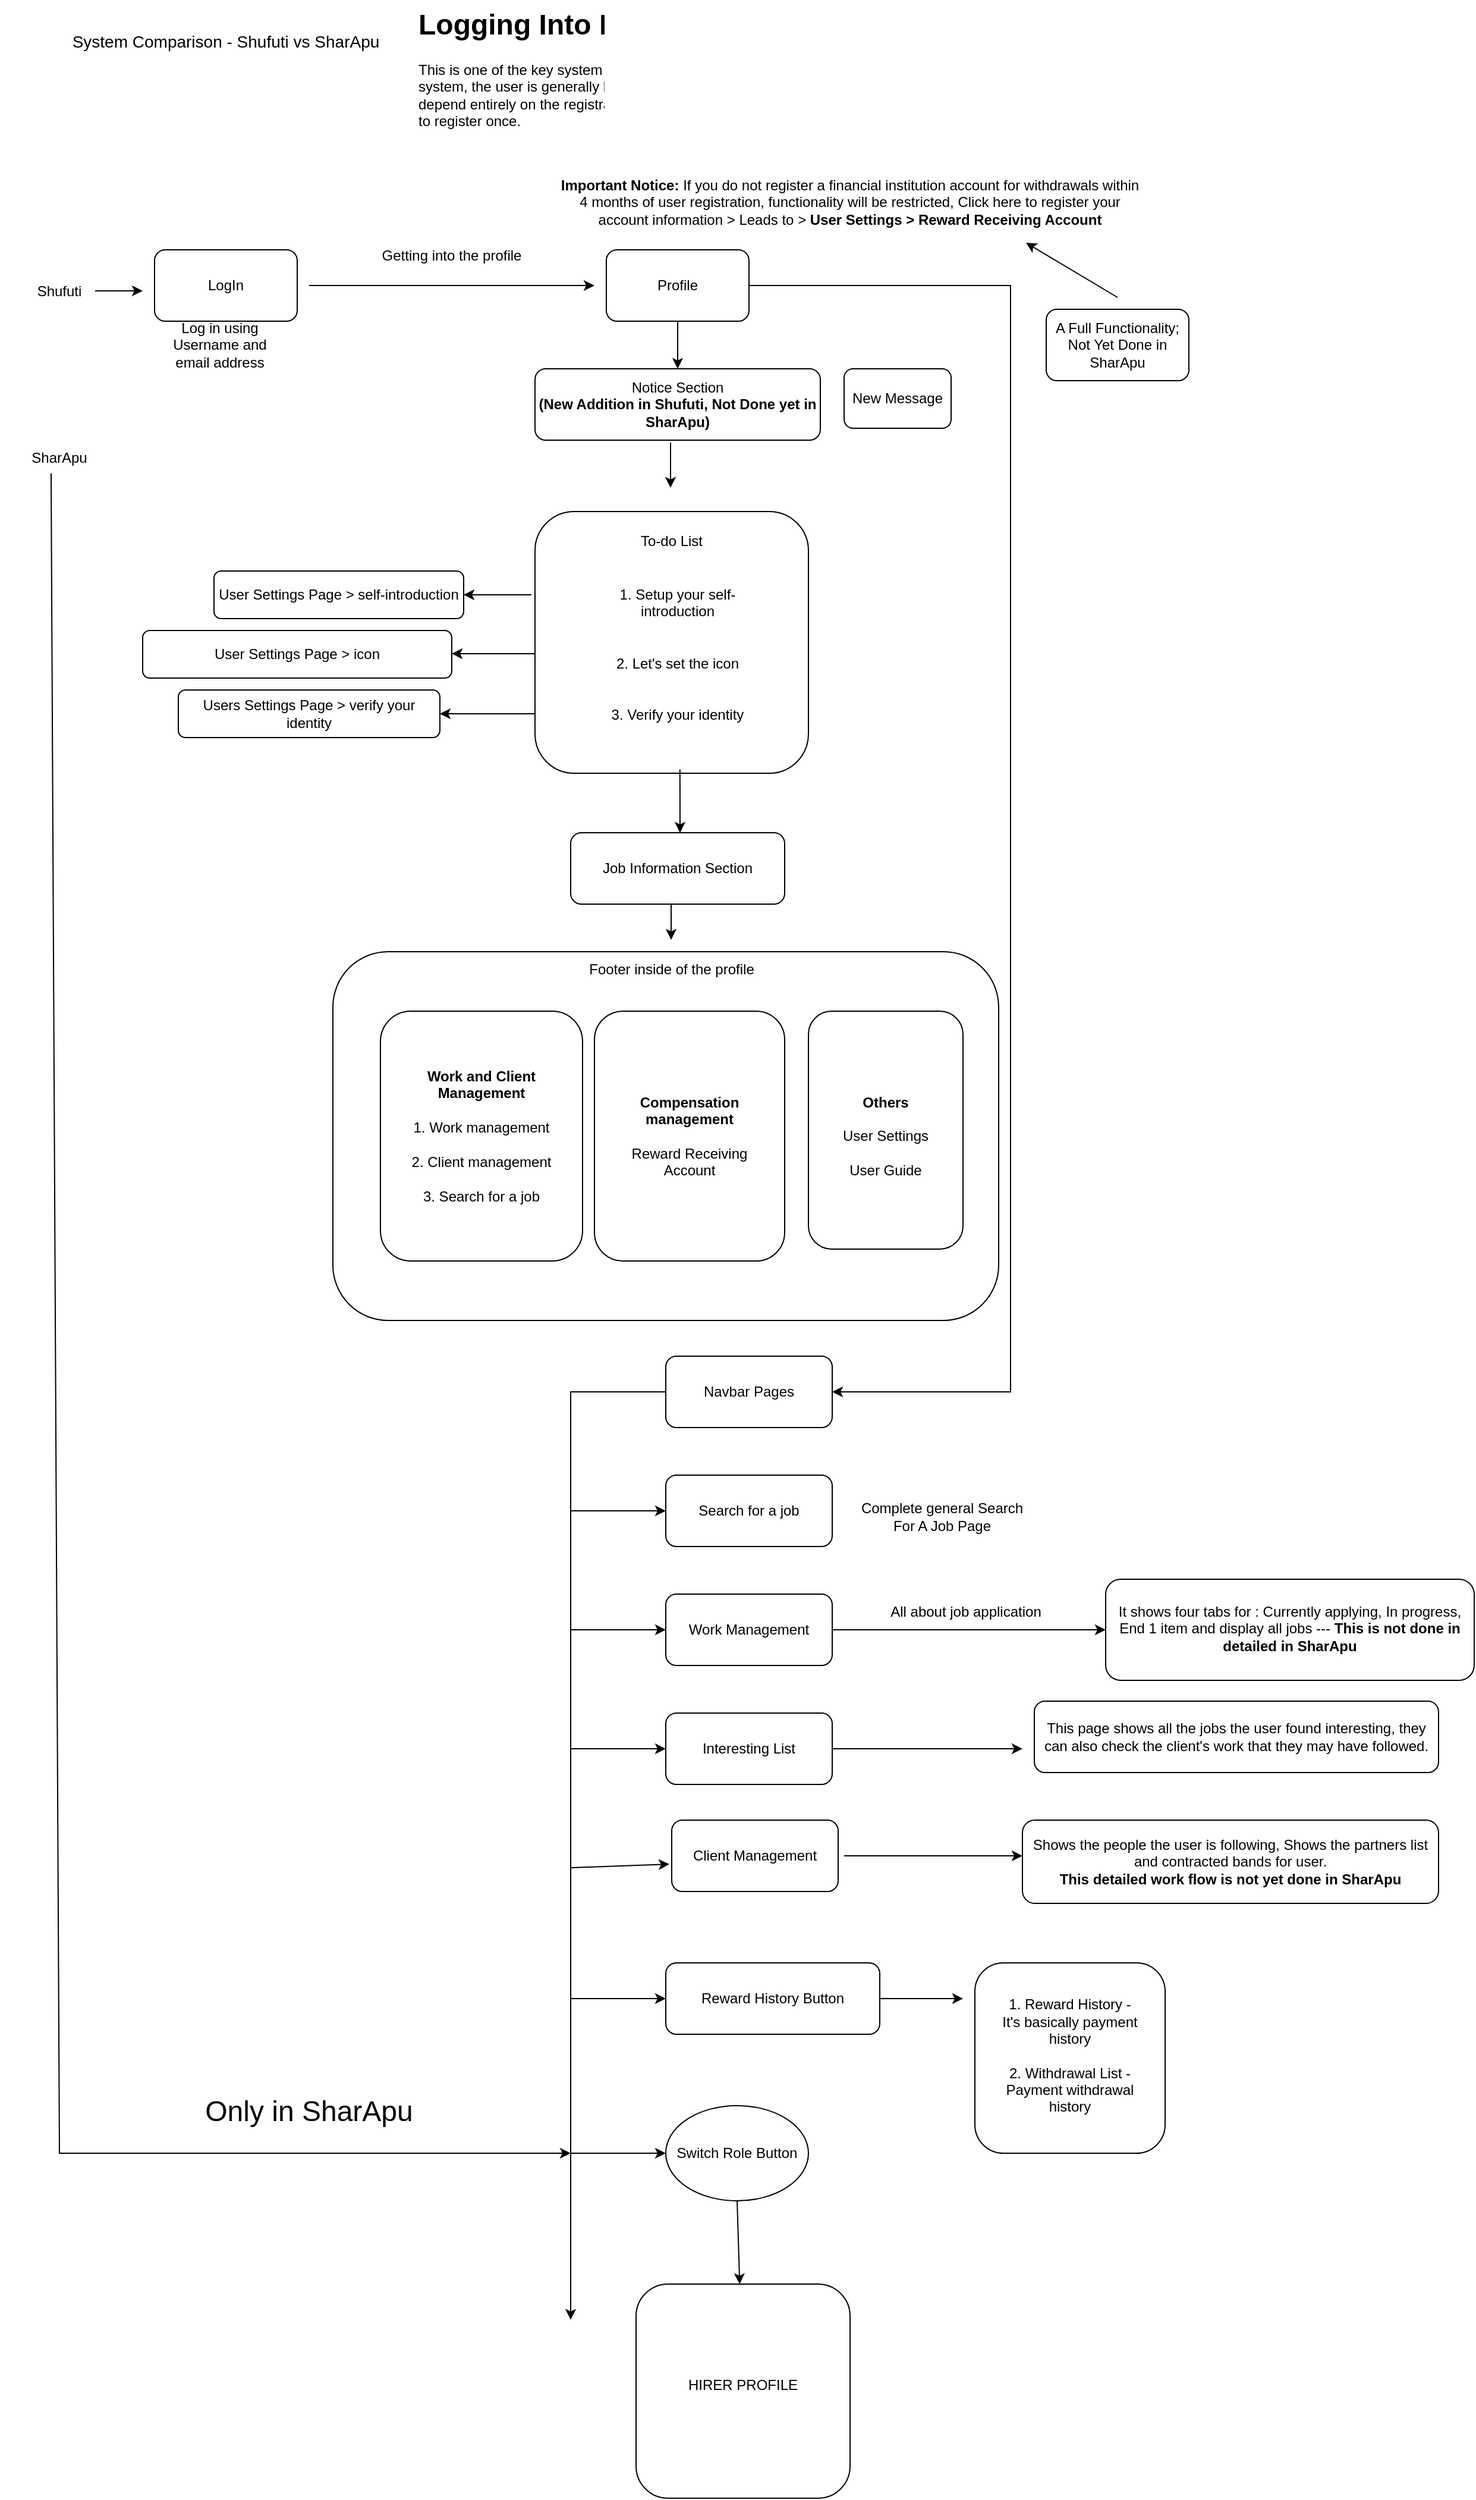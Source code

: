 <mxfile version="26.2.14">
  <diagram name="Page-1" id="TyWXDQuNBMaXKYd9NQ9m">
    <mxGraphModel dx="872" dy="473" grid="1" gridSize="10" guides="1" tooltips="1" connect="1" arrows="1" fold="1" page="1" pageScale="1" pageWidth="850" pageHeight="1100" math="0" shadow="0">
      <root>
        <mxCell id="0" />
        <mxCell id="1" parent="0" />
        <mxCell id="2xJDy2vzHo2qy_MCAPui-1" value="&lt;font style=&quot;font-size: 14px;&quot;&gt;System Comparison - Shufuti vs SharApu&lt;/font&gt;" style="text;html=1;align=center;verticalAlign=middle;whiteSpace=wrap;rounded=0;" vertex="1" parent="1">
          <mxGeometry x="20" y="30" width="380" height="30" as="geometry" />
        </mxCell>
        <mxCell id="2xJDy2vzHo2qy_MCAPui-2" value="&lt;h1 style=&quot;margin-top: 0px;&quot;&gt;Logging Into Hirer Profile&lt;/h1&gt;&lt;p&gt;This is one of the key system comparisons between Shufuti and SharApu. In Shufuti, after logging into the system, the user is generally led to a job seeker profile. To get into the hirer profile, Shufuti needs to depend entirely on the registration system. However, in SharApu, this is much easier as a user only needs to register once.&amp;nbsp;&lt;/p&gt;" style="text;html=1;whiteSpace=wrap;overflow=hidden;rounded=0;" vertex="1" parent="1">
          <mxGeometry x="370" y="10" width="570" height="150" as="geometry" />
        </mxCell>
        <mxCell id="2xJDy2vzHo2qy_MCAPui-3" value="Shufuti" style="text;html=1;align=center;verticalAlign=middle;whiteSpace=wrap;rounded=0;" vertex="1" parent="1">
          <mxGeometry x="40" y="240" width="60" height="30" as="geometry" />
        </mxCell>
        <mxCell id="2xJDy2vzHo2qy_MCAPui-4" value="LogIn" style="rounded=1;whiteSpace=wrap;html=1;" vertex="1" parent="1">
          <mxGeometry x="150" y="220" width="120" height="60" as="geometry" />
        </mxCell>
        <mxCell id="2xJDy2vzHo2qy_MCAPui-5" value="" style="endArrow=classic;html=1;rounded=0;" edge="1" parent="1">
          <mxGeometry width="50" height="50" relative="1" as="geometry">
            <mxPoint x="100" y="254.5" as="sourcePoint" />
            <mxPoint x="140" y="254.5" as="targetPoint" />
          </mxGeometry>
        </mxCell>
        <mxCell id="2xJDy2vzHo2qy_MCAPui-6" value="Log in using Username and email address" style="text;html=1;align=center;verticalAlign=middle;whiteSpace=wrap;rounded=0;" vertex="1" parent="1">
          <mxGeometry x="150" y="280" width="110" height="40" as="geometry" />
        </mxCell>
        <mxCell id="2xJDy2vzHo2qy_MCAPui-7" value="" style="endArrow=classic;html=1;rounded=0;" edge="1" parent="1">
          <mxGeometry width="50" height="50" relative="1" as="geometry">
            <mxPoint x="280" y="250" as="sourcePoint" />
            <mxPoint x="520" y="250" as="targetPoint" />
          </mxGeometry>
        </mxCell>
        <mxCell id="2xJDy2vzHo2qy_MCAPui-8" value="Getting into the profile" style="text;html=1;align=center;verticalAlign=middle;whiteSpace=wrap;rounded=0;" vertex="1" parent="1">
          <mxGeometry x="310" y="210" width="180" height="30" as="geometry" />
        </mxCell>
        <mxCell id="2xJDy2vzHo2qy_MCAPui-9" value="Profile" style="rounded=1;whiteSpace=wrap;html=1;" vertex="1" parent="1">
          <mxGeometry x="530" y="220" width="120" height="60" as="geometry" />
        </mxCell>
        <mxCell id="2xJDy2vzHo2qy_MCAPui-10" value="" style="endArrow=classic;html=1;rounded=0;exitX=0.5;exitY=1;exitDx=0;exitDy=0;" edge="1" parent="1" source="2xJDy2vzHo2qy_MCAPui-9">
          <mxGeometry width="50" height="50" relative="1" as="geometry">
            <mxPoint x="620" y="330" as="sourcePoint" />
            <mxPoint x="590" y="320" as="targetPoint" />
          </mxGeometry>
        </mxCell>
        <mxCell id="2xJDy2vzHo2qy_MCAPui-11" value="Notice Section&lt;div&gt;&lt;b&gt;(New Addition in Shufuti, Not Done yet in SharApu)&lt;/b&gt;&lt;/div&gt;" style="rounded=1;whiteSpace=wrap;html=1;" vertex="1" parent="1">
          <mxGeometry x="470" y="320" width="240" height="60" as="geometry" />
        </mxCell>
        <mxCell id="2xJDy2vzHo2qy_MCAPui-12" value="" style="endArrow=classic;html=1;rounded=0;exitX=0.475;exitY=1.033;exitDx=0;exitDy=0;exitPerimeter=0;" edge="1" parent="1" source="2xJDy2vzHo2qy_MCAPui-11">
          <mxGeometry width="50" height="50" relative="1" as="geometry">
            <mxPoint x="590" y="460" as="sourcePoint" />
            <mxPoint x="584" y="420" as="targetPoint" />
          </mxGeometry>
        </mxCell>
        <mxCell id="2xJDy2vzHo2qy_MCAPui-13" value="" style="rounded=1;whiteSpace=wrap;html=1;" vertex="1" parent="1">
          <mxGeometry x="470" y="440" width="230" height="220" as="geometry" />
        </mxCell>
        <mxCell id="2xJDy2vzHo2qy_MCAPui-14" value="To-do List" style="text;html=1;align=center;verticalAlign=middle;whiteSpace=wrap;rounded=0;" vertex="1" parent="1">
          <mxGeometry x="525" y="450" width="120" height="30" as="geometry" />
        </mxCell>
        <mxCell id="2xJDy2vzHo2qy_MCAPui-15" value="1. Setup your self-introduction&lt;div&gt;&lt;br&gt;&lt;div&gt;&lt;br&gt;&lt;div&gt;2. Let&#39;s set the icon&lt;/div&gt;&lt;div&gt;&lt;br&gt;&lt;/div&gt;&lt;div&gt;&lt;br&gt;&lt;/div&gt;&lt;div&gt;3. Verify your identity&lt;/div&gt;&lt;/div&gt;&lt;/div&gt;" style="text;html=1;align=center;verticalAlign=middle;whiteSpace=wrap;rounded=0;" vertex="1" parent="1">
          <mxGeometry x="510" y="480" width="160" height="160" as="geometry" />
        </mxCell>
        <mxCell id="2xJDy2vzHo2qy_MCAPui-16" value="New Message" style="rounded=1;whiteSpace=wrap;html=1;" vertex="1" parent="1">
          <mxGeometry x="730" y="320" width="90" height="50" as="geometry" />
        </mxCell>
        <mxCell id="2xJDy2vzHo2qy_MCAPui-17" value="" style="endArrow=classic;html=1;rounded=0;exitX=-0.013;exitY=0.318;exitDx=0;exitDy=0;exitPerimeter=0;" edge="1" parent="1" source="2xJDy2vzHo2qy_MCAPui-13">
          <mxGeometry width="50" height="50" relative="1" as="geometry">
            <mxPoint x="400" y="520" as="sourcePoint" />
            <mxPoint x="410" y="510" as="targetPoint" />
          </mxGeometry>
        </mxCell>
        <mxCell id="2xJDy2vzHo2qy_MCAPui-18" value="User Settings Page &amp;gt; self-introduction" style="rounded=1;whiteSpace=wrap;html=1;" vertex="1" parent="1">
          <mxGeometry x="200" y="490" width="210" height="40" as="geometry" />
        </mxCell>
        <mxCell id="2xJDy2vzHo2qy_MCAPui-19" value="" style="endArrow=classic;html=1;rounded=0;" edge="1" parent="1">
          <mxGeometry width="50" height="50" relative="1" as="geometry">
            <mxPoint x="470" y="559.5" as="sourcePoint" />
            <mxPoint x="400" y="559.5" as="targetPoint" />
          </mxGeometry>
        </mxCell>
        <mxCell id="2xJDy2vzHo2qy_MCAPui-20" value="User Settings Page &amp;gt; icon" style="rounded=1;whiteSpace=wrap;html=1;" vertex="1" parent="1">
          <mxGeometry x="140" y="540" width="260" height="40" as="geometry" />
        </mxCell>
        <mxCell id="2xJDy2vzHo2qy_MCAPui-21" value="" style="endArrow=classic;html=1;rounded=0;" edge="1" parent="1">
          <mxGeometry width="50" height="50" relative="1" as="geometry">
            <mxPoint x="470" y="610" as="sourcePoint" />
            <mxPoint x="390" y="610" as="targetPoint" />
          </mxGeometry>
        </mxCell>
        <mxCell id="2xJDy2vzHo2qy_MCAPui-22" value="Users Settings Page &amp;gt; verify your identity" style="rounded=1;whiteSpace=wrap;html=1;" vertex="1" parent="1">
          <mxGeometry x="170" y="590" width="220" height="40" as="geometry" />
        </mxCell>
        <mxCell id="2xJDy2vzHo2qy_MCAPui-23" value="" style="endArrow=classic;html=1;rounded=0;exitX=0.53;exitY=0.986;exitDx=0;exitDy=0;exitPerimeter=0;" edge="1" parent="1" source="2xJDy2vzHo2qy_MCAPui-13">
          <mxGeometry width="50" height="50" relative="1" as="geometry">
            <mxPoint x="600" y="760" as="sourcePoint" />
            <mxPoint x="592" y="710" as="targetPoint" />
          </mxGeometry>
        </mxCell>
        <mxCell id="2xJDy2vzHo2qy_MCAPui-24" value="Job Information Section" style="rounded=1;whiteSpace=wrap;html=1;" vertex="1" parent="1">
          <mxGeometry x="500" y="710" width="180" height="60" as="geometry" />
        </mxCell>
        <mxCell id="2xJDy2vzHo2qy_MCAPui-25" value="" style="rounded=1;whiteSpace=wrap;html=1;" vertex="1" parent="1">
          <mxGeometry x="300" y="810" width="560" height="310" as="geometry" />
        </mxCell>
        <mxCell id="2xJDy2vzHo2qy_MCAPui-26" value="" style="endArrow=classic;html=1;rounded=0;" edge="1" parent="1">
          <mxGeometry width="50" height="50" relative="1" as="geometry">
            <mxPoint x="584.5" y="770" as="sourcePoint" />
            <mxPoint x="584.5" y="800" as="targetPoint" />
          </mxGeometry>
        </mxCell>
        <mxCell id="2xJDy2vzHo2qy_MCAPui-27" value="Footer inside of the profile" style="text;html=1;align=center;verticalAlign=middle;whiteSpace=wrap;rounded=0;" vertex="1" parent="1">
          <mxGeometry x="490" y="810" width="190" height="30" as="geometry" />
        </mxCell>
        <mxCell id="2xJDy2vzHo2qy_MCAPui-28" value="" style="rounded=1;whiteSpace=wrap;html=1;" vertex="1" parent="1">
          <mxGeometry x="340" y="860" width="170" height="210" as="geometry" />
        </mxCell>
        <mxCell id="2xJDy2vzHo2qy_MCAPui-29" value="&lt;b&gt;Work and Client Management&lt;/b&gt;&lt;div&gt;&lt;br&gt;&lt;/div&gt;&lt;div&gt;1. Work management&lt;/div&gt;&lt;div&gt;&lt;br&gt;&lt;/div&gt;&lt;div&gt;2. Client management&lt;/div&gt;&lt;div&gt;&lt;br&gt;&lt;/div&gt;&lt;div&gt;3. Search for a job&lt;/div&gt;" style="text;html=1;align=center;verticalAlign=middle;whiteSpace=wrap;rounded=0;" vertex="1" parent="1">
          <mxGeometry x="350" y="880" width="150" height="170" as="geometry" />
        </mxCell>
        <mxCell id="2xJDy2vzHo2qy_MCAPui-30" value="" style="rounded=1;whiteSpace=wrap;html=1;" vertex="1" parent="1">
          <mxGeometry x="520" y="860" width="160" height="210" as="geometry" />
        </mxCell>
        <mxCell id="2xJDy2vzHo2qy_MCAPui-31" value="&lt;b&gt;Compensation management&lt;/b&gt;&lt;div&gt;&lt;br&gt;&lt;/div&gt;&lt;div&gt;Reward Receiving Account&lt;/div&gt;" style="text;html=1;align=center;verticalAlign=middle;whiteSpace=wrap;rounded=0;" vertex="1" parent="1">
          <mxGeometry x="550" y="900" width="100" height="130" as="geometry" />
        </mxCell>
        <mxCell id="2xJDy2vzHo2qy_MCAPui-32" value="" style="rounded=1;whiteSpace=wrap;html=1;" vertex="1" parent="1">
          <mxGeometry x="700" y="860" width="130" height="200" as="geometry" />
        </mxCell>
        <mxCell id="2xJDy2vzHo2qy_MCAPui-33" value="&lt;b&gt;Others&lt;/b&gt;&lt;div&gt;&lt;b&gt;&lt;br&gt;&lt;/b&gt;&lt;/div&gt;&lt;div&gt;User Settings&lt;/div&gt;&lt;div&gt;&lt;br&gt;&lt;/div&gt;&lt;div&gt;User Guide&lt;/div&gt;" style="text;html=1;align=center;verticalAlign=middle;whiteSpace=wrap;rounded=0;" vertex="1" parent="1">
          <mxGeometry x="710" y="880" width="110" height="170" as="geometry" />
        </mxCell>
        <mxCell id="2xJDy2vzHo2qy_MCAPui-34" value="" style="endArrow=classic;html=1;rounded=0;" edge="1" parent="1">
          <mxGeometry width="50" height="50" relative="1" as="geometry">
            <mxPoint x="650" y="250" as="sourcePoint" />
            <mxPoint x="720" y="1180" as="targetPoint" />
            <Array as="points">
              <mxPoint x="870" y="250" />
              <mxPoint x="870" y="310" />
              <mxPoint x="870" y="1180" />
            </Array>
          </mxGeometry>
        </mxCell>
        <mxCell id="2xJDy2vzHo2qy_MCAPui-35" value="Navbar Pages" style="rounded=1;whiteSpace=wrap;html=1;" vertex="1" parent="1">
          <mxGeometry x="580" y="1150" width="140" height="60" as="geometry" />
        </mxCell>
        <mxCell id="2xJDy2vzHo2qy_MCAPui-36" value="" style="endArrow=classic;html=1;rounded=0;" edge="1" parent="1">
          <mxGeometry width="50" height="50" relative="1" as="geometry">
            <mxPoint x="580" y="1180" as="sourcePoint" />
            <mxPoint x="500" y="1960" as="targetPoint" />
            <Array as="points">
              <mxPoint x="500" y="1180" />
            </Array>
          </mxGeometry>
        </mxCell>
        <mxCell id="2xJDy2vzHo2qy_MCAPui-37" value="Search for a job" style="rounded=1;whiteSpace=wrap;html=1;" vertex="1" parent="1">
          <mxGeometry x="580" y="1250" width="140" height="60" as="geometry" />
        </mxCell>
        <mxCell id="2xJDy2vzHo2qy_MCAPui-38" value="" style="endArrow=classic;html=1;rounded=0;" edge="1" parent="1">
          <mxGeometry width="50" height="50" relative="1" as="geometry">
            <mxPoint x="500" y="1280" as="sourcePoint" />
            <mxPoint x="580" y="1280" as="targetPoint" />
          </mxGeometry>
        </mxCell>
        <mxCell id="2xJDy2vzHo2qy_MCAPui-39" value="Work Management" style="rounded=1;whiteSpace=wrap;html=1;" vertex="1" parent="1">
          <mxGeometry x="580" y="1350" width="140" height="60" as="geometry" />
        </mxCell>
        <mxCell id="2xJDy2vzHo2qy_MCAPui-40" value="Interesting List" style="rounded=1;whiteSpace=wrap;html=1;" vertex="1" parent="1">
          <mxGeometry x="580" y="1450" width="140" height="60" as="geometry" />
        </mxCell>
        <mxCell id="2xJDy2vzHo2qy_MCAPui-41" value="Client Management" style="rounded=1;whiteSpace=wrap;html=1;" vertex="1" parent="1">
          <mxGeometry x="585" y="1540" width="140" height="60" as="geometry" />
        </mxCell>
        <mxCell id="2xJDy2vzHo2qy_MCAPui-42" value="" style="endArrow=classic;html=1;rounded=0;" edge="1" parent="1">
          <mxGeometry width="50" height="50" relative="1" as="geometry">
            <mxPoint x="500" y="1380" as="sourcePoint" />
            <mxPoint x="580" y="1380" as="targetPoint" />
          </mxGeometry>
        </mxCell>
        <mxCell id="2xJDy2vzHo2qy_MCAPui-43" value="" style="endArrow=classic;html=1;rounded=0;entryX=0;entryY=0.5;entryDx=0;entryDy=0;" edge="1" parent="1" target="2xJDy2vzHo2qy_MCAPui-40">
          <mxGeometry width="50" height="50" relative="1" as="geometry">
            <mxPoint x="500" y="1480" as="sourcePoint" />
            <mxPoint x="550" y="1440" as="targetPoint" />
          </mxGeometry>
        </mxCell>
        <mxCell id="2xJDy2vzHo2qy_MCAPui-44" value="" style="endArrow=classic;html=1;rounded=0;entryX=-0.014;entryY=0.617;entryDx=0;entryDy=0;entryPerimeter=0;" edge="1" parent="1" target="2xJDy2vzHo2qy_MCAPui-41">
          <mxGeometry width="50" height="50" relative="1" as="geometry">
            <mxPoint x="500" y="1580" as="sourcePoint" />
            <mxPoint x="550" y="1530" as="targetPoint" />
          </mxGeometry>
        </mxCell>
        <mxCell id="2xJDy2vzHo2qy_MCAPui-45" value="&lt;b&gt;Important Notice:&lt;/b&gt; If you do not register a financial institution account for withdrawals within 4 months of user registration, functionality will be restricted, Click here to register your account information &amp;gt; Leads to &amp;gt;&lt;b&gt; User Settings &amp;gt; Reward Receiving Account&lt;/b&gt;" style="text;html=1;align=center;verticalAlign=middle;whiteSpace=wrap;rounded=0;" vertex="1" parent="1">
          <mxGeometry x="490" y="150" width="490" height="60" as="geometry" />
        </mxCell>
        <mxCell id="2xJDy2vzHo2qy_MCAPui-46" value="" style="endArrow=classic;html=1;rounded=0;" edge="1" parent="1">
          <mxGeometry width="50" height="50" relative="1" as="geometry">
            <mxPoint x="500" y="1690" as="sourcePoint" />
            <mxPoint x="580" y="1690" as="targetPoint" />
            <Array as="points">
              <mxPoint x="540" y="1690" />
            </Array>
          </mxGeometry>
        </mxCell>
        <mxCell id="2xJDy2vzHo2qy_MCAPui-47" value="Reward History Button" style="rounded=1;whiteSpace=wrap;html=1;" vertex="1" parent="1">
          <mxGeometry x="580" y="1660" width="180" height="60" as="geometry" />
        </mxCell>
        <mxCell id="2xJDy2vzHo2qy_MCAPui-48" value="A Full Functionality; Not Yet Done in SharApu" style="rounded=1;whiteSpace=wrap;html=1;" vertex="1" parent="1">
          <mxGeometry x="900" y="270" width="120" height="60" as="geometry" />
        </mxCell>
        <mxCell id="2xJDy2vzHo2qy_MCAPui-49" value="" style="endArrow=classic;html=1;rounded=0;entryX=0.802;entryY=1.067;entryDx=0;entryDy=0;entryPerimeter=0;" edge="1" parent="1" target="2xJDy2vzHo2qy_MCAPui-45">
          <mxGeometry width="50" height="50" relative="1" as="geometry">
            <mxPoint x="960" y="260" as="sourcePoint" />
            <mxPoint x="1010" y="210" as="targetPoint" />
          </mxGeometry>
        </mxCell>
        <mxCell id="2xJDy2vzHo2qy_MCAPui-50" value="" style="endArrow=classic;html=1;rounded=0;" edge="1" parent="1">
          <mxGeometry width="50" height="50" relative="1" as="geometry">
            <mxPoint x="760" y="1690" as="sourcePoint" />
            <mxPoint x="830" y="1690" as="targetPoint" />
          </mxGeometry>
        </mxCell>
        <mxCell id="2xJDy2vzHo2qy_MCAPui-51" value="" style="rounded=1;whiteSpace=wrap;html=1;" vertex="1" parent="1">
          <mxGeometry x="840" y="1660" width="160" height="160" as="geometry" />
        </mxCell>
        <mxCell id="2xJDy2vzHo2qy_MCAPui-52" value="1. Reward History - It&#39;s basically payment history&lt;div&gt;&lt;br&gt;&lt;/div&gt;&lt;div&gt;2. Withdrawal List - Payment withdrawal history&lt;/div&gt;" style="text;html=1;align=center;verticalAlign=middle;whiteSpace=wrap;rounded=0;" vertex="1" parent="1">
          <mxGeometry x="860" y="1675" width="120" height="125" as="geometry" />
        </mxCell>
        <mxCell id="2xJDy2vzHo2qy_MCAPui-53" value="Complete general Search For A Job Page" style="text;html=1;align=center;verticalAlign=middle;whiteSpace=wrap;rounded=0;" vertex="1" parent="1">
          <mxGeometry x="735" y="1250" width="155" height="70" as="geometry" />
        </mxCell>
        <mxCell id="2xJDy2vzHo2qy_MCAPui-54" value="" style="endArrow=classic;html=1;rounded=0;" edge="1" parent="1">
          <mxGeometry width="50" height="50" relative="1" as="geometry">
            <mxPoint x="720" y="1380" as="sourcePoint" />
            <mxPoint x="950" y="1380" as="targetPoint" />
          </mxGeometry>
        </mxCell>
        <mxCell id="2xJDy2vzHo2qy_MCAPui-55" value="All about job application" style="text;html=1;align=center;verticalAlign=middle;whiteSpace=wrap;rounded=0;" vertex="1" parent="1">
          <mxGeometry x="735" y="1350" width="195" height="30" as="geometry" />
        </mxCell>
        <mxCell id="2xJDy2vzHo2qy_MCAPui-56" value="" style="rounded=1;whiteSpace=wrap;html=1;" vertex="1" parent="1">
          <mxGeometry x="950" y="1337.5" width="310" height="85" as="geometry" />
        </mxCell>
        <mxCell id="2xJDy2vzHo2qy_MCAPui-57" value="It shows four tabs for : Currently applying, In progress, End 1 item and display all jobs ---&lt;b&gt; This is not done in detailed in SharApu&lt;/b&gt;" style="text;html=1;align=center;verticalAlign=middle;whiteSpace=wrap;rounded=0;" vertex="1" parent="1">
          <mxGeometry x="950" y="1338" width="310" height="82" as="geometry" />
        </mxCell>
        <mxCell id="2xJDy2vzHo2qy_MCAPui-58" value="" style="endArrow=classic;html=1;rounded=0;" edge="1" parent="1">
          <mxGeometry width="50" height="50" relative="1" as="geometry">
            <mxPoint x="720" y="1480" as="sourcePoint" />
            <mxPoint x="880" y="1480" as="targetPoint" />
          </mxGeometry>
        </mxCell>
        <mxCell id="2xJDy2vzHo2qy_MCAPui-59" value="" style="rounded=1;whiteSpace=wrap;html=1;" vertex="1" parent="1">
          <mxGeometry x="890" y="1440" width="340" height="60" as="geometry" />
        </mxCell>
        <mxCell id="2xJDy2vzHo2qy_MCAPui-60" value="This page shows all the jobs the user found interesting, they can also check the client&#39;s work that they may have followed." style="text;html=1;align=center;verticalAlign=middle;whiteSpace=wrap;rounded=0;" vertex="1" parent="1">
          <mxGeometry x="895" y="1440" width="330" height="60" as="geometry" />
        </mxCell>
        <mxCell id="2xJDy2vzHo2qy_MCAPui-61" value="" style="endArrow=classic;html=1;rounded=0;" edge="1" parent="1">
          <mxGeometry width="50" height="50" relative="1" as="geometry">
            <mxPoint x="730" y="1570" as="sourcePoint" />
            <mxPoint x="880" y="1570" as="targetPoint" />
          </mxGeometry>
        </mxCell>
        <mxCell id="2xJDy2vzHo2qy_MCAPui-62" value="" style="rounded=1;whiteSpace=wrap;html=1;" vertex="1" parent="1">
          <mxGeometry x="880" y="1540" width="350" height="70" as="geometry" />
        </mxCell>
        <mxCell id="2xJDy2vzHo2qy_MCAPui-63" value="Shows the people the user is following, Shows the partners list and contracted bands for user.&lt;div&gt;&lt;b&gt;This detailed work flow is not yet done in SharApu&lt;/b&gt;&lt;/div&gt;" style="text;html=1;align=center;verticalAlign=middle;whiteSpace=wrap;rounded=0;" vertex="1" parent="1">
          <mxGeometry x="880" y="1540" width="350" height="70" as="geometry" />
        </mxCell>
        <mxCell id="2xJDy2vzHo2qy_MCAPui-64" value="SharApu" style="text;html=1;align=center;verticalAlign=middle;whiteSpace=wrap;rounded=0;" vertex="1" parent="1">
          <mxGeometry x="40" y="380" width="60" height="30" as="geometry" />
        </mxCell>
        <mxCell id="2xJDy2vzHo2qy_MCAPui-66" value="Switch Role Button" style="ellipse;whiteSpace=wrap;html=1;" vertex="1" parent="1">
          <mxGeometry x="580" y="1780" width="120" height="80" as="geometry" />
        </mxCell>
        <mxCell id="2xJDy2vzHo2qy_MCAPui-67" value="" style="endArrow=classic;html=1;rounded=0;entryX=0;entryY=0.5;entryDx=0;entryDy=0;" edge="1" parent="1" target="2xJDy2vzHo2qy_MCAPui-66">
          <mxGeometry width="50" height="50" relative="1" as="geometry">
            <mxPoint x="500" y="1820" as="sourcePoint" />
            <mxPoint x="550" y="1770" as="targetPoint" />
          </mxGeometry>
        </mxCell>
        <mxCell id="2xJDy2vzHo2qy_MCAPui-68" value="" style="endArrow=classic;html=1;rounded=0;exitX=0.383;exitY=0.933;exitDx=0;exitDy=0;exitPerimeter=0;" edge="1" parent="1" source="2xJDy2vzHo2qy_MCAPui-64">
          <mxGeometry width="50" height="50" relative="1" as="geometry">
            <mxPoint x="60" y="550" as="sourcePoint" />
            <mxPoint x="500" y="1820" as="targetPoint" />
            <Array as="points">
              <mxPoint x="70" y="1820" />
            </Array>
          </mxGeometry>
        </mxCell>
        <mxCell id="2xJDy2vzHo2qy_MCAPui-69" value="&lt;font style=&quot;font-size: 24px;&quot;&gt;Only in SharApu&lt;/font&gt;" style="text;html=1;align=center;verticalAlign=middle;whiteSpace=wrap;rounded=0;" vertex="1" parent="1">
          <mxGeometry x="130" y="1770" width="300" height="30" as="geometry" />
        </mxCell>
        <mxCell id="2xJDy2vzHo2qy_MCAPui-70" value="" style="rounded=1;whiteSpace=wrap;html=1;" vertex="1" parent="1">
          <mxGeometry x="555" y="1930" width="180" height="180" as="geometry" />
        </mxCell>
        <mxCell id="2xJDy2vzHo2qy_MCAPui-71" value="" style="endArrow=classic;html=1;rounded=0;" edge="1" parent="1" target="2xJDy2vzHo2qy_MCAPui-70">
          <mxGeometry width="50" height="50" relative="1" as="geometry">
            <mxPoint x="640" y="1860" as="sourcePoint" />
            <mxPoint x="690" y="1810" as="targetPoint" />
          </mxGeometry>
        </mxCell>
        <mxCell id="2xJDy2vzHo2qy_MCAPui-72" value="HIRER PROFILE" style="text;html=1;align=center;verticalAlign=middle;whiteSpace=wrap;rounded=0;" vertex="1" parent="1">
          <mxGeometry x="580" y="1960" width="130" height="110" as="geometry" />
        </mxCell>
      </root>
    </mxGraphModel>
  </diagram>
</mxfile>
